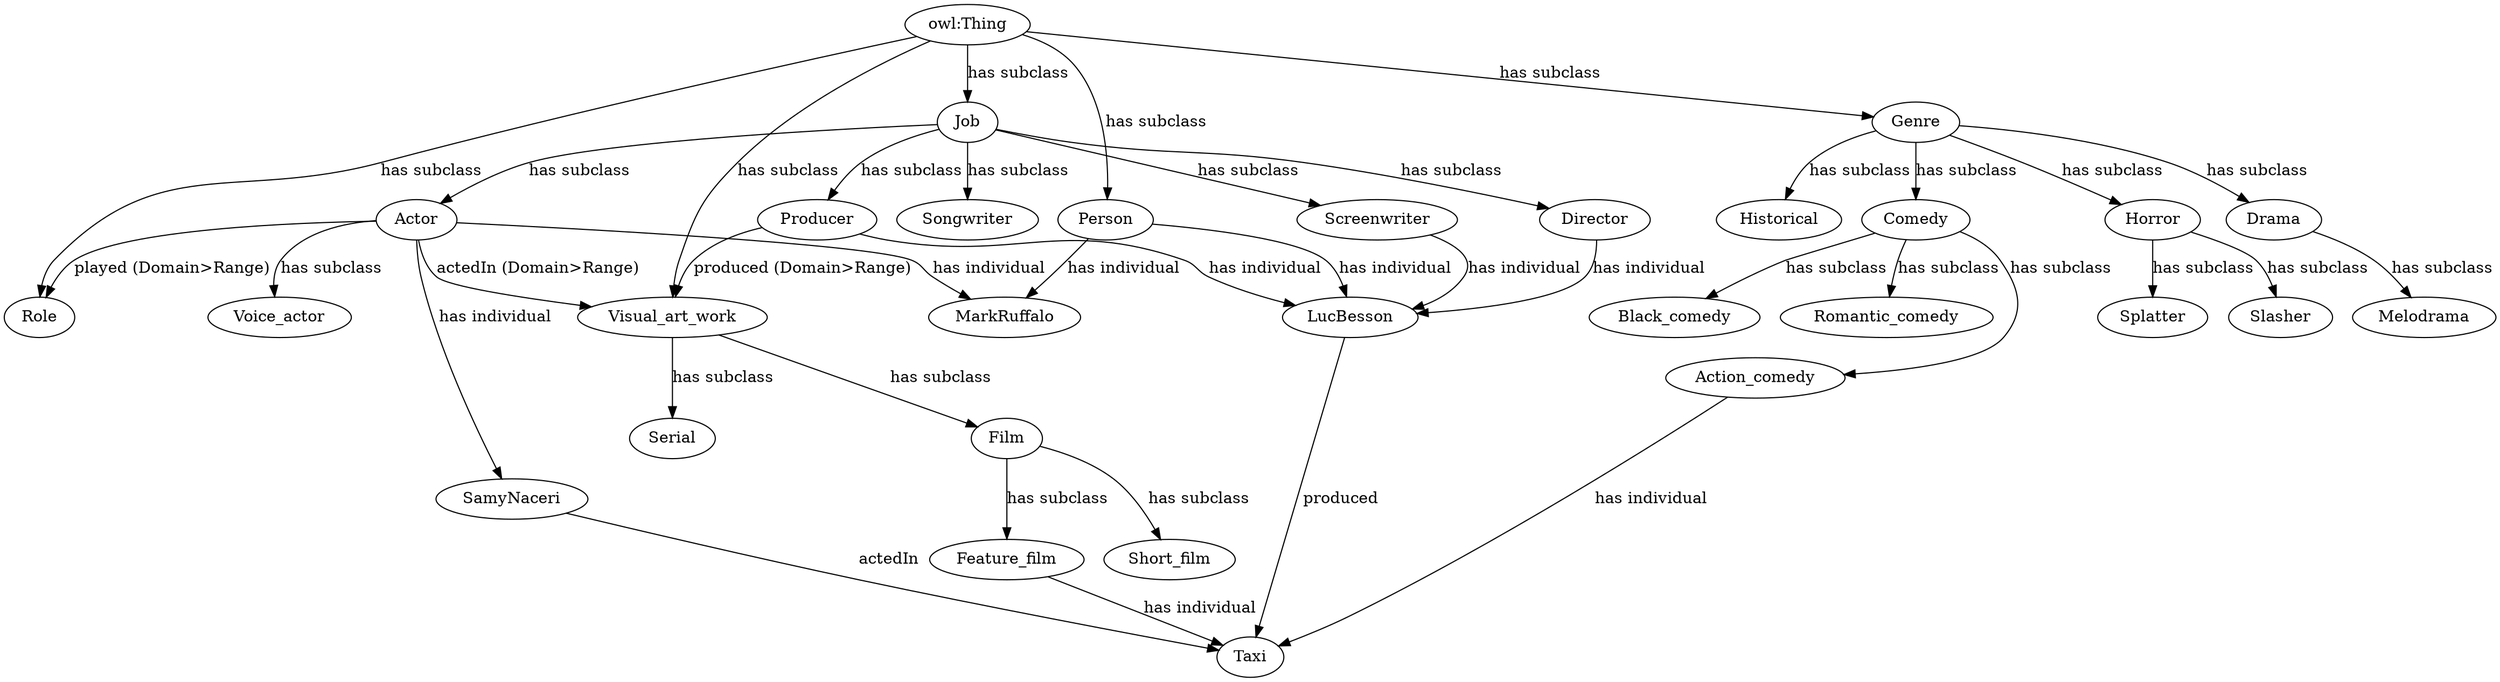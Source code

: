 digraph g {
	"Job" -> "Songwriter" [label="has subclass"]
	"Screenwriter" -> "LucBesson" [label="has individual"]
	"Genre" -> "Historical" [label="has subclass"]
	"Actor" -> "Role" [label="played (Domain>Range)"]
	"owl:Thing" -> "Job" [label="has subclass"]
	"Visual_art_work" -> "Serial" [label="has subclass"]
	"Film" -> "Feature_film" [label="has subclass"]
	"Job" -> "Director" [label="has subclass"]
	"Actor" -> "Visual_art_work" [label="actedIn (Domain>Range)"]
	"Action_comedy" -> "Taxi" [label="has individual"]
	"Comedy" -> "Action_comedy" [label="has subclass"]
	"Visual_art_work" -> "Film" [label="has subclass"]
	"Actor" -> "SamyNaceri" [label="has individual"]
	"Job" -> "Actor" [label="has subclass"]
	"Genre" -> "Horror" [label="has subclass"]
	"Comedy" -> "Black_comedy" [label="has subclass"]
	"Horror" -> "Splatter" [label="has subclass"]
	"Actor" -> "MarkRuffalo" [label="has individual"]
	"Feature_film" -> "Taxi" [label="has individual"]
	"Person" -> "LucBesson" [label="has individual"]
	"Film" -> "Short_film" [label="has subclass"]
	"Comedy" -> "Romantic_comedy" [label="has subclass"]
	"Horror" -> "Slasher" [label="has subclass"]
	"owl:Thing" -> "Genre" [label="has subclass"]
	"SamyNaceri" -> "Taxi" [label="actedIn"]
	"Job" -> "Screenwriter" [label="has subclass"]
	"owl:Thing" -> "Person" [label="has subclass"]
	"Producer" -> "Visual_art_work" [label="produced (Domain>Range)"]
	"Producer" -> "LucBesson" [label="has individual"]
	"LucBesson" -> "Taxi" [label="produced"]
	"Genre" -> "Drama" [label="has subclass"]
	"Drama" -> "Melodrama" [label="has subclass"]
	"Genre" -> "Comedy" [label="has subclass"]
	"Actor" -> "Voice_actor" [label="has subclass"]
	"Person" -> "MarkRuffalo" [label="has individual"]
	"owl:Thing" -> "Visual_art_work" [label="has subclass"]
	"Job" -> "Producer" [label="has subclass"]
	"owl:Thing" -> "Role" [label="has subclass"]
	"Director" -> "LucBesson" [label="has individual"]
}
